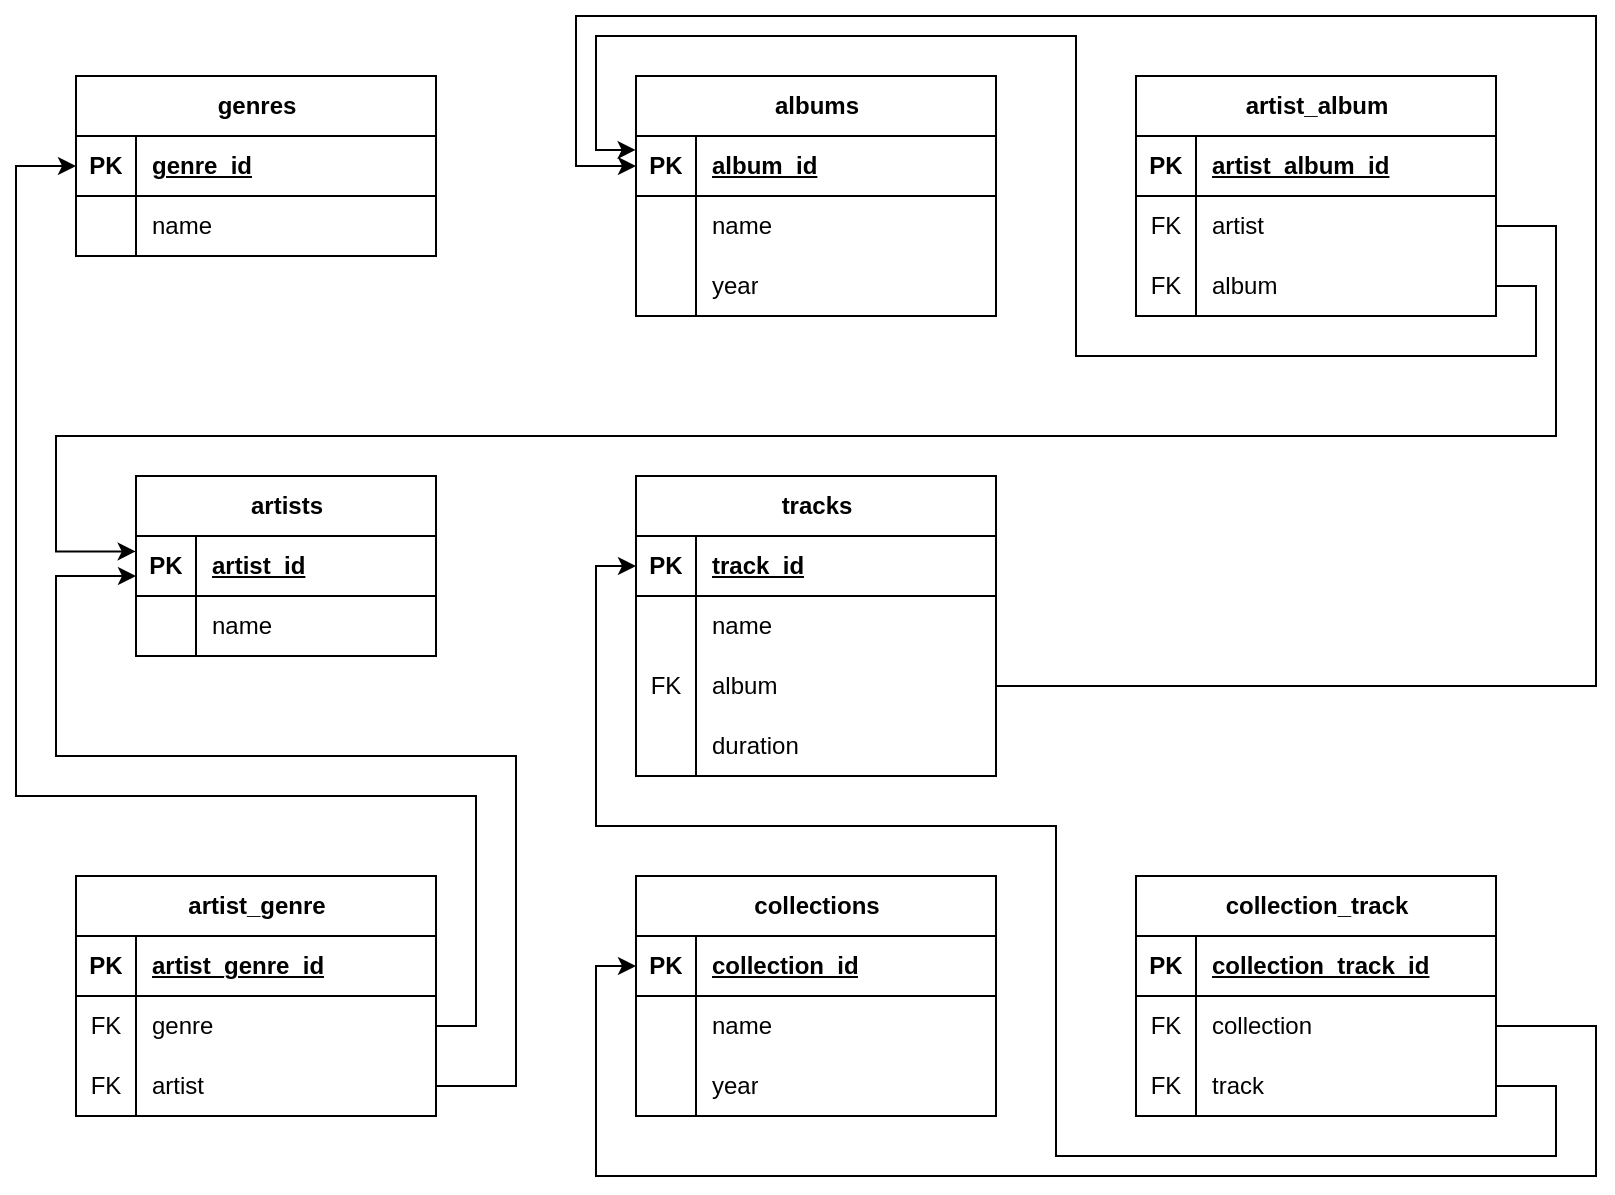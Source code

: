 <mxfile version="21.2.9" type="device">
  <diagram name="Страница 1" id="6DWHCuh9qK4Cy45rPQEL">
    <mxGraphModel dx="1471" dy="796" grid="1" gridSize="10" guides="1" tooltips="1" connect="1" arrows="1" fold="1" page="1" pageScale="1" pageWidth="827" pageHeight="1169" math="0" shadow="0">
      <root>
        <mxCell id="0" />
        <mxCell id="1" parent="0" />
        <mxCell id="TyyyMlsV3n_MNofyYm4J-1" value="genres" style="shape=table;startSize=30;container=1;collapsible=1;childLayout=tableLayout;fixedRows=1;rowLines=0;fontStyle=1;align=center;resizeLast=1;html=1;" vertex="1" parent="1">
          <mxGeometry x="40" y="40" width="180" height="90" as="geometry" />
        </mxCell>
        <mxCell id="TyyyMlsV3n_MNofyYm4J-2" value="" style="shape=tableRow;horizontal=0;startSize=0;swimlaneHead=0;swimlaneBody=0;fillColor=none;collapsible=0;dropTarget=0;points=[[0,0.5],[1,0.5]];portConstraint=eastwest;top=0;left=0;right=0;bottom=1;" vertex="1" parent="TyyyMlsV3n_MNofyYm4J-1">
          <mxGeometry y="30" width="180" height="30" as="geometry" />
        </mxCell>
        <mxCell id="TyyyMlsV3n_MNofyYm4J-3" value="PK" style="shape=partialRectangle;connectable=0;fillColor=none;top=0;left=0;bottom=0;right=0;fontStyle=1;overflow=hidden;whiteSpace=wrap;html=1;" vertex="1" parent="TyyyMlsV3n_MNofyYm4J-2">
          <mxGeometry width="30" height="30" as="geometry">
            <mxRectangle width="30" height="30" as="alternateBounds" />
          </mxGeometry>
        </mxCell>
        <mxCell id="TyyyMlsV3n_MNofyYm4J-4" value="genre_id" style="shape=partialRectangle;connectable=0;fillColor=none;top=0;left=0;bottom=0;right=0;align=left;spacingLeft=6;fontStyle=5;overflow=hidden;whiteSpace=wrap;html=1;" vertex="1" parent="TyyyMlsV3n_MNofyYm4J-2">
          <mxGeometry x="30" width="150" height="30" as="geometry">
            <mxRectangle width="150" height="30" as="alternateBounds" />
          </mxGeometry>
        </mxCell>
        <mxCell id="TyyyMlsV3n_MNofyYm4J-5" value="" style="shape=tableRow;horizontal=0;startSize=0;swimlaneHead=0;swimlaneBody=0;fillColor=none;collapsible=0;dropTarget=0;points=[[0,0.5],[1,0.5]];portConstraint=eastwest;top=0;left=0;right=0;bottom=0;" vertex="1" parent="TyyyMlsV3n_MNofyYm4J-1">
          <mxGeometry y="60" width="180" height="30" as="geometry" />
        </mxCell>
        <mxCell id="TyyyMlsV3n_MNofyYm4J-6" value="" style="shape=partialRectangle;connectable=0;fillColor=none;top=0;left=0;bottom=0;right=0;editable=1;overflow=hidden;whiteSpace=wrap;html=1;" vertex="1" parent="TyyyMlsV3n_MNofyYm4J-5">
          <mxGeometry width="30" height="30" as="geometry">
            <mxRectangle width="30" height="30" as="alternateBounds" />
          </mxGeometry>
        </mxCell>
        <mxCell id="TyyyMlsV3n_MNofyYm4J-7" value="name" style="shape=partialRectangle;connectable=0;fillColor=none;top=0;left=0;bottom=0;right=0;align=left;spacingLeft=6;overflow=hidden;whiteSpace=wrap;html=1;" vertex="1" parent="TyyyMlsV3n_MNofyYm4J-5">
          <mxGeometry x="30" width="150" height="30" as="geometry">
            <mxRectangle width="150" height="30" as="alternateBounds" />
          </mxGeometry>
        </mxCell>
        <mxCell id="TyyyMlsV3n_MNofyYm4J-14" value="albums" style="shape=table;startSize=30;container=1;collapsible=1;childLayout=tableLayout;fixedRows=1;rowLines=0;fontStyle=1;align=center;resizeLast=1;html=1;" vertex="1" parent="1">
          <mxGeometry x="320" y="40" width="180" height="120" as="geometry" />
        </mxCell>
        <mxCell id="TyyyMlsV3n_MNofyYm4J-15" value="" style="shape=tableRow;horizontal=0;startSize=0;swimlaneHead=0;swimlaneBody=0;fillColor=none;collapsible=0;dropTarget=0;points=[[0,0.5],[1,0.5]];portConstraint=eastwest;top=0;left=0;right=0;bottom=1;" vertex="1" parent="TyyyMlsV3n_MNofyYm4J-14">
          <mxGeometry y="30" width="180" height="30" as="geometry" />
        </mxCell>
        <mxCell id="TyyyMlsV3n_MNofyYm4J-16" value="PK" style="shape=partialRectangle;connectable=0;fillColor=none;top=0;left=0;bottom=0;right=0;fontStyle=1;overflow=hidden;whiteSpace=wrap;html=1;" vertex="1" parent="TyyyMlsV3n_MNofyYm4J-15">
          <mxGeometry width="30" height="30" as="geometry">
            <mxRectangle width="30" height="30" as="alternateBounds" />
          </mxGeometry>
        </mxCell>
        <mxCell id="TyyyMlsV3n_MNofyYm4J-17" value="album_id" style="shape=partialRectangle;connectable=0;fillColor=none;top=0;left=0;bottom=0;right=0;align=left;spacingLeft=6;fontStyle=5;overflow=hidden;whiteSpace=wrap;html=1;" vertex="1" parent="TyyyMlsV3n_MNofyYm4J-15">
          <mxGeometry x="30" width="150" height="30" as="geometry">
            <mxRectangle width="150" height="30" as="alternateBounds" />
          </mxGeometry>
        </mxCell>
        <mxCell id="TyyyMlsV3n_MNofyYm4J-18" value="" style="shape=tableRow;horizontal=0;startSize=0;swimlaneHead=0;swimlaneBody=0;fillColor=none;collapsible=0;dropTarget=0;points=[[0,0.5],[1,0.5]];portConstraint=eastwest;top=0;left=0;right=0;bottom=0;" vertex="1" parent="TyyyMlsV3n_MNofyYm4J-14">
          <mxGeometry y="60" width="180" height="30" as="geometry" />
        </mxCell>
        <mxCell id="TyyyMlsV3n_MNofyYm4J-19" value="" style="shape=partialRectangle;connectable=0;fillColor=none;top=0;left=0;bottom=0;right=0;editable=1;overflow=hidden;whiteSpace=wrap;html=1;" vertex="1" parent="TyyyMlsV3n_MNofyYm4J-18">
          <mxGeometry width="30" height="30" as="geometry">
            <mxRectangle width="30" height="30" as="alternateBounds" />
          </mxGeometry>
        </mxCell>
        <mxCell id="TyyyMlsV3n_MNofyYm4J-20" value="name" style="shape=partialRectangle;connectable=0;fillColor=none;top=0;left=0;bottom=0;right=0;align=left;spacingLeft=6;overflow=hidden;whiteSpace=wrap;html=1;" vertex="1" parent="TyyyMlsV3n_MNofyYm4J-18">
          <mxGeometry x="30" width="150" height="30" as="geometry">
            <mxRectangle width="150" height="30" as="alternateBounds" />
          </mxGeometry>
        </mxCell>
        <mxCell id="TyyyMlsV3n_MNofyYm4J-24" value="" style="shape=tableRow;horizontal=0;startSize=0;swimlaneHead=0;swimlaneBody=0;fillColor=none;collapsible=0;dropTarget=0;points=[[0,0.5],[1,0.5]];portConstraint=eastwest;top=0;left=0;right=0;bottom=0;" vertex="1" parent="TyyyMlsV3n_MNofyYm4J-14">
          <mxGeometry y="90" width="180" height="30" as="geometry" />
        </mxCell>
        <mxCell id="TyyyMlsV3n_MNofyYm4J-25" value="" style="shape=partialRectangle;connectable=0;fillColor=none;top=0;left=0;bottom=0;right=0;editable=1;overflow=hidden;whiteSpace=wrap;html=1;" vertex="1" parent="TyyyMlsV3n_MNofyYm4J-24">
          <mxGeometry width="30" height="30" as="geometry">
            <mxRectangle width="30" height="30" as="alternateBounds" />
          </mxGeometry>
        </mxCell>
        <mxCell id="TyyyMlsV3n_MNofyYm4J-26" value="year" style="shape=partialRectangle;connectable=0;fillColor=none;top=0;left=0;bottom=0;right=0;align=left;spacingLeft=6;overflow=hidden;whiteSpace=wrap;html=1;" vertex="1" parent="TyyyMlsV3n_MNofyYm4J-24">
          <mxGeometry x="30" width="150" height="30" as="geometry">
            <mxRectangle width="150" height="30" as="alternateBounds" />
          </mxGeometry>
        </mxCell>
        <mxCell id="TyyyMlsV3n_MNofyYm4J-27" value="artists" style="shape=table;startSize=30;container=1;collapsible=1;childLayout=tableLayout;fixedRows=1;rowLines=0;fontStyle=1;align=center;resizeLast=1;html=1;" vertex="1" parent="1">
          <mxGeometry x="70" y="240" width="150" height="90" as="geometry" />
        </mxCell>
        <mxCell id="TyyyMlsV3n_MNofyYm4J-28" value="" style="shape=tableRow;horizontal=0;startSize=0;swimlaneHead=0;swimlaneBody=0;fillColor=none;collapsible=0;dropTarget=0;points=[[0,0.5],[1,0.5]];portConstraint=eastwest;top=0;left=0;right=0;bottom=1;" vertex="1" parent="TyyyMlsV3n_MNofyYm4J-27">
          <mxGeometry y="30" width="150" height="30" as="geometry" />
        </mxCell>
        <mxCell id="TyyyMlsV3n_MNofyYm4J-29" value="PK" style="shape=partialRectangle;connectable=0;fillColor=none;top=0;left=0;bottom=0;right=0;fontStyle=1;overflow=hidden;whiteSpace=wrap;html=1;" vertex="1" parent="TyyyMlsV3n_MNofyYm4J-28">
          <mxGeometry width="30" height="30" as="geometry">
            <mxRectangle width="30" height="30" as="alternateBounds" />
          </mxGeometry>
        </mxCell>
        <mxCell id="TyyyMlsV3n_MNofyYm4J-30" value="artist_id" style="shape=partialRectangle;connectable=0;fillColor=none;top=0;left=0;bottom=0;right=0;align=left;spacingLeft=6;fontStyle=5;overflow=hidden;whiteSpace=wrap;html=1;" vertex="1" parent="TyyyMlsV3n_MNofyYm4J-28">
          <mxGeometry x="30" width="120" height="30" as="geometry">
            <mxRectangle width="120" height="30" as="alternateBounds" />
          </mxGeometry>
        </mxCell>
        <mxCell id="TyyyMlsV3n_MNofyYm4J-31" value="" style="shape=tableRow;horizontal=0;startSize=0;swimlaneHead=0;swimlaneBody=0;fillColor=none;collapsible=0;dropTarget=0;points=[[0,0.5],[1,0.5]];portConstraint=eastwest;top=0;left=0;right=0;bottom=0;" vertex="1" parent="TyyyMlsV3n_MNofyYm4J-27">
          <mxGeometry y="60" width="150" height="30" as="geometry" />
        </mxCell>
        <mxCell id="TyyyMlsV3n_MNofyYm4J-32" value="" style="shape=partialRectangle;connectable=0;fillColor=none;top=0;left=0;bottom=0;right=0;editable=1;overflow=hidden;whiteSpace=wrap;html=1;" vertex="1" parent="TyyyMlsV3n_MNofyYm4J-31">
          <mxGeometry width="30" height="30" as="geometry">
            <mxRectangle width="30" height="30" as="alternateBounds" />
          </mxGeometry>
        </mxCell>
        <mxCell id="TyyyMlsV3n_MNofyYm4J-33" value="name" style="shape=partialRectangle;connectable=0;fillColor=none;top=0;left=0;bottom=0;right=0;align=left;spacingLeft=6;overflow=hidden;whiteSpace=wrap;html=1;" vertex="1" parent="TyyyMlsV3n_MNofyYm4J-31">
          <mxGeometry x="30" width="120" height="30" as="geometry">
            <mxRectangle width="120" height="30" as="alternateBounds" />
          </mxGeometry>
        </mxCell>
        <mxCell id="TyyyMlsV3n_MNofyYm4J-40" value="tracks" style="shape=table;startSize=30;container=1;collapsible=1;childLayout=tableLayout;fixedRows=1;rowLines=0;fontStyle=1;align=center;resizeLast=1;html=1;" vertex="1" parent="1">
          <mxGeometry x="320" y="240" width="180" height="150" as="geometry" />
        </mxCell>
        <mxCell id="TyyyMlsV3n_MNofyYm4J-41" value="" style="shape=tableRow;horizontal=0;startSize=0;swimlaneHead=0;swimlaneBody=0;fillColor=none;collapsible=0;dropTarget=0;points=[[0,0.5],[1,0.5]];portConstraint=eastwest;top=0;left=0;right=0;bottom=1;" vertex="1" parent="TyyyMlsV3n_MNofyYm4J-40">
          <mxGeometry y="30" width="180" height="30" as="geometry" />
        </mxCell>
        <mxCell id="TyyyMlsV3n_MNofyYm4J-42" value="PK" style="shape=partialRectangle;connectable=0;fillColor=none;top=0;left=0;bottom=0;right=0;fontStyle=1;overflow=hidden;whiteSpace=wrap;html=1;" vertex="1" parent="TyyyMlsV3n_MNofyYm4J-41">
          <mxGeometry width="30" height="30" as="geometry">
            <mxRectangle width="30" height="30" as="alternateBounds" />
          </mxGeometry>
        </mxCell>
        <mxCell id="TyyyMlsV3n_MNofyYm4J-43" value="track_id" style="shape=partialRectangle;connectable=0;fillColor=none;top=0;left=0;bottom=0;right=0;align=left;spacingLeft=6;fontStyle=5;overflow=hidden;whiteSpace=wrap;html=1;" vertex="1" parent="TyyyMlsV3n_MNofyYm4J-41">
          <mxGeometry x="30" width="150" height="30" as="geometry">
            <mxRectangle width="150" height="30" as="alternateBounds" />
          </mxGeometry>
        </mxCell>
        <mxCell id="TyyyMlsV3n_MNofyYm4J-44" value="" style="shape=tableRow;horizontal=0;startSize=0;swimlaneHead=0;swimlaneBody=0;fillColor=none;collapsible=0;dropTarget=0;points=[[0,0.5],[1,0.5]];portConstraint=eastwest;top=0;left=0;right=0;bottom=0;" vertex="1" parent="TyyyMlsV3n_MNofyYm4J-40">
          <mxGeometry y="60" width="180" height="30" as="geometry" />
        </mxCell>
        <mxCell id="TyyyMlsV3n_MNofyYm4J-45" value="" style="shape=partialRectangle;connectable=0;fillColor=none;top=0;left=0;bottom=0;right=0;editable=1;overflow=hidden;whiteSpace=wrap;html=1;" vertex="1" parent="TyyyMlsV3n_MNofyYm4J-44">
          <mxGeometry width="30" height="30" as="geometry">
            <mxRectangle width="30" height="30" as="alternateBounds" />
          </mxGeometry>
        </mxCell>
        <mxCell id="TyyyMlsV3n_MNofyYm4J-46" value="name" style="shape=partialRectangle;connectable=0;fillColor=none;top=0;left=0;bottom=0;right=0;align=left;spacingLeft=6;overflow=hidden;whiteSpace=wrap;html=1;" vertex="1" parent="TyyyMlsV3n_MNofyYm4J-44">
          <mxGeometry x="30" width="150" height="30" as="geometry">
            <mxRectangle width="150" height="30" as="alternateBounds" />
          </mxGeometry>
        </mxCell>
        <mxCell id="TyyyMlsV3n_MNofyYm4J-47" value="" style="shape=tableRow;horizontal=0;startSize=0;swimlaneHead=0;swimlaneBody=0;fillColor=none;collapsible=0;dropTarget=0;points=[[0,0.5],[1,0.5]];portConstraint=eastwest;top=0;left=0;right=0;bottom=0;" vertex="1" parent="TyyyMlsV3n_MNofyYm4J-40">
          <mxGeometry y="90" width="180" height="30" as="geometry" />
        </mxCell>
        <mxCell id="TyyyMlsV3n_MNofyYm4J-48" value="FK" style="shape=partialRectangle;connectable=0;fillColor=none;top=0;left=0;bottom=0;right=0;editable=1;overflow=hidden;whiteSpace=wrap;html=1;" vertex="1" parent="TyyyMlsV3n_MNofyYm4J-47">
          <mxGeometry width="30" height="30" as="geometry">
            <mxRectangle width="30" height="30" as="alternateBounds" />
          </mxGeometry>
        </mxCell>
        <mxCell id="TyyyMlsV3n_MNofyYm4J-49" value="album" style="shape=partialRectangle;connectable=0;fillColor=none;top=0;left=0;bottom=0;right=0;align=left;spacingLeft=6;overflow=hidden;whiteSpace=wrap;html=1;" vertex="1" parent="TyyyMlsV3n_MNofyYm4J-47">
          <mxGeometry x="30" width="150" height="30" as="geometry">
            <mxRectangle width="150" height="30" as="alternateBounds" />
          </mxGeometry>
        </mxCell>
        <mxCell id="TyyyMlsV3n_MNofyYm4J-50" value="" style="shape=tableRow;horizontal=0;startSize=0;swimlaneHead=0;swimlaneBody=0;fillColor=none;collapsible=0;dropTarget=0;points=[[0,0.5],[1,0.5]];portConstraint=eastwest;top=0;left=0;right=0;bottom=0;" vertex="1" parent="TyyyMlsV3n_MNofyYm4J-40">
          <mxGeometry y="120" width="180" height="30" as="geometry" />
        </mxCell>
        <mxCell id="TyyyMlsV3n_MNofyYm4J-51" value="" style="shape=partialRectangle;connectable=0;fillColor=none;top=0;left=0;bottom=0;right=0;editable=1;overflow=hidden;whiteSpace=wrap;html=1;" vertex="1" parent="TyyyMlsV3n_MNofyYm4J-50">
          <mxGeometry width="30" height="30" as="geometry">
            <mxRectangle width="30" height="30" as="alternateBounds" />
          </mxGeometry>
        </mxCell>
        <mxCell id="TyyyMlsV3n_MNofyYm4J-52" value="duration" style="shape=partialRectangle;connectable=0;fillColor=none;top=0;left=0;bottom=0;right=0;align=left;spacingLeft=6;overflow=hidden;whiteSpace=wrap;html=1;" vertex="1" parent="TyyyMlsV3n_MNofyYm4J-50">
          <mxGeometry x="30" width="150" height="30" as="geometry">
            <mxRectangle width="150" height="30" as="alternateBounds" />
          </mxGeometry>
        </mxCell>
        <mxCell id="TyyyMlsV3n_MNofyYm4J-60" style="edgeStyle=orthogonalEdgeStyle;rounded=0;orthogonalLoop=1;jettySize=auto;html=1;entryX=0;entryY=0.5;entryDx=0;entryDy=0;exitX=1;exitY=0.5;exitDx=0;exitDy=0;" edge="1" parent="1" source="TyyyMlsV3n_MNofyYm4J-47" target="TyyyMlsV3n_MNofyYm4J-15">
          <mxGeometry relative="1" as="geometry">
            <Array as="points">
              <mxPoint x="800" y="345" />
              <mxPoint x="800" y="10" />
              <mxPoint x="290" y="10" />
              <mxPoint x="290" y="85" />
            </Array>
          </mxGeometry>
        </mxCell>
        <mxCell id="TyyyMlsV3n_MNofyYm4J-62" style="edgeStyle=orthogonalEdgeStyle;rounded=0;orthogonalLoop=1;jettySize=auto;html=1;entryX=0;entryY=0.5;entryDx=0;entryDy=0;exitX=1;exitY=0.5;exitDx=0;exitDy=0;" edge="1" parent="1" source="TyyyMlsV3n_MNofyYm4J-67" target="TyyyMlsV3n_MNofyYm4J-2">
          <mxGeometry relative="1" as="geometry">
            <mxPoint x="260" y="370" as="sourcePoint" />
            <Array as="points">
              <mxPoint x="240" y="515" />
              <mxPoint x="240" y="400" />
              <mxPoint x="10" y="400" />
              <mxPoint x="10" y="85" />
            </Array>
          </mxGeometry>
        </mxCell>
        <mxCell id="TyyyMlsV3n_MNofyYm4J-63" value="artist_genre" style="shape=table;startSize=30;container=1;collapsible=1;childLayout=tableLayout;fixedRows=1;rowLines=0;fontStyle=1;align=center;resizeLast=1;html=1;" vertex="1" parent="1">
          <mxGeometry x="40" y="440" width="180" height="120" as="geometry" />
        </mxCell>
        <mxCell id="TyyyMlsV3n_MNofyYm4J-64" value="" style="shape=tableRow;horizontal=0;startSize=0;swimlaneHead=0;swimlaneBody=0;fillColor=none;collapsible=0;dropTarget=0;points=[[0,0.5],[1,0.5]];portConstraint=eastwest;top=0;left=0;right=0;bottom=1;" vertex="1" parent="TyyyMlsV3n_MNofyYm4J-63">
          <mxGeometry y="30" width="180" height="30" as="geometry" />
        </mxCell>
        <mxCell id="TyyyMlsV3n_MNofyYm4J-65" value="PK" style="shape=partialRectangle;connectable=0;fillColor=none;top=0;left=0;bottom=0;right=0;fontStyle=1;overflow=hidden;whiteSpace=wrap;html=1;" vertex="1" parent="TyyyMlsV3n_MNofyYm4J-64">
          <mxGeometry width="30" height="30" as="geometry">
            <mxRectangle width="30" height="30" as="alternateBounds" />
          </mxGeometry>
        </mxCell>
        <mxCell id="TyyyMlsV3n_MNofyYm4J-66" value="artist_genre_id" style="shape=partialRectangle;connectable=0;fillColor=none;top=0;left=0;bottom=0;right=0;align=left;spacingLeft=6;fontStyle=5;overflow=hidden;whiteSpace=wrap;html=1;" vertex="1" parent="TyyyMlsV3n_MNofyYm4J-64">
          <mxGeometry x="30" width="150" height="30" as="geometry">
            <mxRectangle width="150" height="30" as="alternateBounds" />
          </mxGeometry>
        </mxCell>
        <mxCell id="TyyyMlsV3n_MNofyYm4J-67" value="" style="shape=tableRow;horizontal=0;startSize=0;swimlaneHead=0;swimlaneBody=0;fillColor=none;collapsible=0;dropTarget=0;points=[[0,0.5],[1,0.5]];portConstraint=eastwest;top=0;left=0;right=0;bottom=0;" vertex="1" parent="TyyyMlsV3n_MNofyYm4J-63">
          <mxGeometry y="60" width="180" height="30" as="geometry" />
        </mxCell>
        <mxCell id="TyyyMlsV3n_MNofyYm4J-68" value="FK" style="shape=partialRectangle;connectable=0;fillColor=none;top=0;left=0;bottom=0;right=0;editable=1;overflow=hidden;whiteSpace=wrap;html=1;" vertex="1" parent="TyyyMlsV3n_MNofyYm4J-67">
          <mxGeometry width="30" height="30" as="geometry">
            <mxRectangle width="30" height="30" as="alternateBounds" />
          </mxGeometry>
        </mxCell>
        <mxCell id="TyyyMlsV3n_MNofyYm4J-69" value="genre" style="shape=partialRectangle;connectable=0;fillColor=none;top=0;left=0;bottom=0;right=0;align=left;spacingLeft=6;overflow=hidden;whiteSpace=wrap;html=1;" vertex="1" parent="TyyyMlsV3n_MNofyYm4J-67">
          <mxGeometry x="30" width="150" height="30" as="geometry">
            <mxRectangle width="150" height="30" as="alternateBounds" />
          </mxGeometry>
        </mxCell>
        <mxCell id="TyyyMlsV3n_MNofyYm4J-76" value="" style="shape=tableRow;horizontal=0;startSize=0;swimlaneHead=0;swimlaneBody=0;fillColor=none;collapsible=0;dropTarget=0;points=[[0,0.5],[1,0.5]];portConstraint=eastwest;top=0;left=0;right=0;bottom=0;" vertex="1" parent="TyyyMlsV3n_MNofyYm4J-63">
          <mxGeometry y="90" width="180" height="30" as="geometry" />
        </mxCell>
        <mxCell id="TyyyMlsV3n_MNofyYm4J-77" value="FK" style="shape=partialRectangle;connectable=0;fillColor=none;top=0;left=0;bottom=0;right=0;editable=1;overflow=hidden;whiteSpace=wrap;html=1;" vertex="1" parent="TyyyMlsV3n_MNofyYm4J-76">
          <mxGeometry width="30" height="30" as="geometry">
            <mxRectangle width="30" height="30" as="alternateBounds" />
          </mxGeometry>
        </mxCell>
        <mxCell id="TyyyMlsV3n_MNofyYm4J-78" value="artist" style="shape=partialRectangle;connectable=0;fillColor=none;top=0;left=0;bottom=0;right=0;align=left;spacingLeft=6;overflow=hidden;whiteSpace=wrap;html=1;" vertex="1" parent="TyyyMlsV3n_MNofyYm4J-76">
          <mxGeometry x="30" width="150" height="30" as="geometry">
            <mxRectangle width="150" height="30" as="alternateBounds" />
          </mxGeometry>
        </mxCell>
        <mxCell id="TyyyMlsV3n_MNofyYm4J-80" style="edgeStyle=orthogonalEdgeStyle;rounded=0;orthogonalLoop=1;jettySize=auto;html=1;exitX=1;exitY=0.5;exitDx=0;exitDy=0;" edge="1" parent="1" source="TyyyMlsV3n_MNofyYm4J-76">
          <mxGeometry relative="1" as="geometry">
            <mxPoint x="70" y="290" as="targetPoint" />
            <Array as="points">
              <mxPoint x="260" y="545" />
              <mxPoint x="260" y="380" />
              <mxPoint x="30" y="380" />
              <mxPoint x="30" y="290" />
              <mxPoint x="70" y="290" />
            </Array>
          </mxGeometry>
        </mxCell>
        <mxCell id="TyyyMlsV3n_MNofyYm4J-81" value="artist_album" style="shape=table;startSize=30;container=1;collapsible=1;childLayout=tableLayout;fixedRows=1;rowLines=0;fontStyle=1;align=center;resizeLast=1;html=1;" vertex="1" parent="1">
          <mxGeometry x="570" y="40" width="180" height="120" as="geometry" />
        </mxCell>
        <mxCell id="TyyyMlsV3n_MNofyYm4J-82" value="" style="shape=tableRow;horizontal=0;startSize=0;swimlaneHead=0;swimlaneBody=0;fillColor=none;collapsible=0;dropTarget=0;points=[[0,0.5],[1,0.5]];portConstraint=eastwest;top=0;left=0;right=0;bottom=1;" vertex="1" parent="TyyyMlsV3n_MNofyYm4J-81">
          <mxGeometry y="30" width="180" height="30" as="geometry" />
        </mxCell>
        <mxCell id="TyyyMlsV3n_MNofyYm4J-83" value="PK" style="shape=partialRectangle;connectable=0;fillColor=none;top=0;left=0;bottom=0;right=0;fontStyle=1;overflow=hidden;whiteSpace=wrap;html=1;" vertex="1" parent="TyyyMlsV3n_MNofyYm4J-82">
          <mxGeometry width="30" height="30" as="geometry">
            <mxRectangle width="30" height="30" as="alternateBounds" />
          </mxGeometry>
        </mxCell>
        <mxCell id="TyyyMlsV3n_MNofyYm4J-84" value="artist_album_id" style="shape=partialRectangle;connectable=0;fillColor=none;top=0;left=0;bottom=0;right=0;align=left;spacingLeft=6;fontStyle=5;overflow=hidden;whiteSpace=wrap;html=1;" vertex="1" parent="TyyyMlsV3n_MNofyYm4J-82">
          <mxGeometry x="30" width="150" height="30" as="geometry">
            <mxRectangle width="150" height="30" as="alternateBounds" />
          </mxGeometry>
        </mxCell>
        <mxCell id="TyyyMlsV3n_MNofyYm4J-85" value="" style="shape=tableRow;horizontal=0;startSize=0;swimlaneHead=0;swimlaneBody=0;fillColor=none;collapsible=0;dropTarget=0;points=[[0,0.5],[1,0.5]];portConstraint=eastwest;top=0;left=0;right=0;bottom=0;" vertex="1" parent="TyyyMlsV3n_MNofyYm4J-81">
          <mxGeometry y="60" width="180" height="30" as="geometry" />
        </mxCell>
        <mxCell id="TyyyMlsV3n_MNofyYm4J-86" value="FK" style="shape=partialRectangle;connectable=0;fillColor=none;top=0;left=0;bottom=0;right=0;editable=1;overflow=hidden;whiteSpace=wrap;html=1;" vertex="1" parent="TyyyMlsV3n_MNofyYm4J-85">
          <mxGeometry width="30" height="30" as="geometry">
            <mxRectangle width="30" height="30" as="alternateBounds" />
          </mxGeometry>
        </mxCell>
        <mxCell id="TyyyMlsV3n_MNofyYm4J-87" value="artist" style="shape=partialRectangle;connectable=0;fillColor=none;top=0;left=0;bottom=0;right=0;align=left;spacingLeft=6;overflow=hidden;whiteSpace=wrap;html=1;" vertex="1" parent="TyyyMlsV3n_MNofyYm4J-85">
          <mxGeometry x="30" width="150" height="30" as="geometry">
            <mxRectangle width="150" height="30" as="alternateBounds" />
          </mxGeometry>
        </mxCell>
        <mxCell id="TyyyMlsV3n_MNofyYm4J-88" value="" style="shape=tableRow;horizontal=0;startSize=0;swimlaneHead=0;swimlaneBody=0;fillColor=none;collapsible=0;dropTarget=0;points=[[0,0.5],[1,0.5]];portConstraint=eastwest;top=0;left=0;right=0;bottom=0;" vertex="1" parent="TyyyMlsV3n_MNofyYm4J-81">
          <mxGeometry y="90" width="180" height="30" as="geometry" />
        </mxCell>
        <mxCell id="TyyyMlsV3n_MNofyYm4J-89" value="FK" style="shape=partialRectangle;connectable=0;fillColor=none;top=0;left=0;bottom=0;right=0;editable=1;overflow=hidden;whiteSpace=wrap;html=1;" vertex="1" parent="TyyyMlsV3n_MNofyYm4J-88">
          <mxGeometry width="30" height="30" as="geometry">
            <mxRectangle width="30" height="30" as="alternateBounds" />
          </mxGeometry>
        </mxCell>
        <mxCell id="TyyyMlsV3n_MNofyYm4J-90" value="album" style="shape=partialRectangle;connectable=0;fillColor=none;top=0;left=0;bottom=0;right=0;align=left;spacingLeft=6;overflow=hidden;whiteSpace=wrap;html=1;" vertex="1" parent="TyyyMlsV3n_MNofyYm4J-88">
          <mxGeometry x="30" width="150" height="30" as="geometry">
            <mxRectangle width="150" height="30" as="alternateBounds" />
          </mxGeometry>
        </mxCell>
        <mxCell id="TyyyMlsV3n_MNofyYm4J-94" style="edgeStyle=orthogonalEdgeStyle;rounded=0;orthogonalLoop=1;jettySize=auto;html=1;exitX=1;exitY=0.5;exitDx=0;exitDy=0;entryX=-0.001;entryY=0.258;entryDx=0;entryDy=0;entryPerimeter=0;" edge="1" parent="1" source="TyyyMlsV3n_MNofyYm4J-85" target="TyyyMlsV3n_MNofyYm4J-28">
          <mxGeometry relative="1" as="geometry">
            <Array as="points">
              <mxPoint x="780" y="115" />
              <mxPoint x="780" y="220" />
              <mxPoint x="30" y="220" />
              <mxPoint x="30" y="278" />
            </Array>
          </mxGeometry>
        </mxCell>
        <mxCell id="TyyyMlsV3n_MNofyYm4J-95" style="edgeStyle=orthogonalEdgeStyle;rounded=0;orthogonalLoop=1;jettySize=auto;html=1;exitX=1;exitY=0.5;exitDx=0;exitDy=0;entryX=-0.001;entryY=0.233;entryDx=0;entryDy=0;entryPerimeter=0;" edge="1" parent="1" source="TyyyMlsV3n_MNofyYm4J-88" target="TyyyMlsV3n_MNofyYm4J-15">
          <mxGeometry relative="1" as="geometry">
            <Array as="points">
              <mxPoint x="770" y="145" />
              <mxPoint x="770" y="180" />
              <mxPoint x="540" y="180" />
              <mxPoint x="540" y="20" />
              <mxPoint x="300" y="20" />
              <mxPoint x="300" y="77" />
            </Array>
          </mxGeometry>
        </mxCell>
        <mxCell id="TyyyMlsV3n_MNofyYm4J-96" value="collections" style="shape=table;startSize=30;container=1;collapsible=1;childLayout=tableLayout;fixedRows=1;rowLines=0;fontStyle=1;align=center;resizeLast=1;html=1;" vertex="1" parent="1">
          <mxGeometry x="320" y="440" width="180" height="120" as="geometry" />
        </mxCell>
        <mxCell id="TyyyMlsV3n_MNofyYm4J-97" value="" style="shape=tableRow;horizontal=0;startSize=0;swimlaneHead=0;swimlaneBody=0;fillColor=none;collapsible=0;dropTarget=0;points=[[0,0.5],[1,0.5]];portConstraint=eastwest;top=0;left=0;right=0;bottom=1;" vertex="1" parent="TyyyMlsV3n_MNofyYm4J-96">
          <mxGeometry y="30" width="180" height="30" as="geometry" />
        </mxCell>
        <mxCell id="TyyyMlsV3n_MNofyYm4J-98" value="PK" style="shape=partialRectangle;connectable=0;fillColor=none;top=0;left=0;bottom=0;right=0;fontStyle=1;overflow=hidden;whiteSpace=wrap;html=1;" vertex="1" parent="TyyyMlsV3n_MNofyYm4J-97">
          <mxGeometry width="30" height="30" as="geometry">
            <mxRectangle width="30" height="30" as="alternateBounds" />
          </mxGeometry>
        </mxCell>
        <mxCell id="TyyyMlsV3n_MNofyYm4J-99" value="collection_id" style="shape=partialRectangle;connectable=0;fillColor=none;top=0;left=0;bottom=0;right=0;align=left;spacingLeft=6;fontStyle=5;overflow=hidden;whiteSpace=wrap;html=1;" vertex="1" parent="TyyyMlsV3n_MNofyYm4J-97">
          <mxGeometry x="30" width="150" height="30" as="geometry">
            <mxRectangle width="150" height="30" as="alternateBounds" />
          </mxGeometry>
        </mxCell>
        <mxCell id="TyyyMlsV3n_MNofyYm4J-100" value="" style="shape=tableRow;horizontal=0;startSize=0;swimlaneHead=0;swimlaneBody=0;fillColor=none;collapsible=0;dropTarget=0;points=[[0,0.5],[1,0.5]];portConstraint=eastwest;top=0;left=0;right=0;bottom=0;" vertex="1" parent="TyyyMlsV3n_MNofyYm4J-96">
          <mxGeometry y="60" width="180" height="30" as="geometry" />
        </mxCell>
        <mxCell id="TyyyMlsV3n_MNofyYm4J-101" value="" style="shape=partialRectangle;connectable=0;fillColor=none;top=0;left=0;bottom=0;right=0;editable=1;overflow=hidden;whiteSpace=wrap;html=1;" vertex="1" parent="TyyyMlsV3n_MNofyYm4J-100">
          <mxGeometry width="30" height="30" as="geometry">
            <mxRectangle width="30" height="30" as="alternateBounds" />
          </mxGeometry>
        </mxCell>
        <mxCell id="TyyyMlsV3n_MNofyYm4J-102" value="name" style="shape=partialRectangle;connectable=0;fillColor=none;top=0;left=0;bottom=0;right=0;align=left;spacingLeft=6;overflow=hidden;whiteSpace=wrap;html=1;" vertex="1" parent="TyyyMlsV3n_MNofyYm4J-100">
          <mxGeometry x="30" width="150" height="30" as="geometry">
            <mxRectangle width="150" height="30" as="alternateBounds" />
          </mxGeometry>
        </mxCell>
        <mxCell id="TyyyMlsV3n_MNofyYm4J-103" value="" style="shape=tableRow;horizontal=0;startSize=0;swimlaneHead=0;swimlaneBody=0;fillColor=none;collapsible=0;dropTarget=0;points=[[0,0.5],[1,0.5]];portConstraint=eastwest;top=0;left=0;right=0;bottom=0;" vertex="1" parent="TyyyMlsV3n_MNofyYm4J-96">
          <mxGeometry y="90" width="180" height="30" as="geometry" />
        </mxCell>
        <mxCell id="TyyyMlsV3n_MNofyYm4J-104" value="" style="shape=partialRectangle;connectable=0;fillColor=none;top=0;left=0;bottom=0;right=0;editable=1;overflow=hidden;whiteSpace=wrap;html=1;" vertex="1" parent="TyyyMlsV3n_MNofyYm4J-103">
          <mxGeometry width="30" height="30" as="geometry">
            <mxRectangle width="30" height="30" as="alternateBounds" />
          </mxGeometry>
        </mxCell>
        <mxCell id="TyyyMlsV3n_MNofyYm4J-105" value="year" style="shape=partialRectangle;connectable=0;fillColor=none;top=0;left=0;bottom=0;right=0;align=left;spacingLeft=6;overflow=hidden;whiteSpace=wrap;html=1;" vertex="1" parent="TyyyMlsV3n_MNofyYm4J-103">
          <mxGeometry x="30" width="150" height="30" as="geometry">
            <mxRectangle width="150" height="30" as="alternateBounds" />
          </mxGeometry>
        </mxCell>
        <mxCell id="TyyyMlsV3n_MNofyYm4J-109" value="collection_track" style="shape=table;startSize=30;container=1;collapsible=1;childLayout=tableLayout;fixedRows=1;rowLines=0;fontStyle=1;align=center;resizeLast=1;html=1;" vertex="1" parent="1">
          <mxGeometry x="570" y="440" width="180" height="120" as="geometry" />
        </mxCell>
        <mxCell id="TyyyMlsV3n_MNofyYm4J-110" value="" style="shape=tableRow;horizontal=0;startSize=0;swimlaneHead=0;swimlaneBody=0;fillColor=none;collapsible=0;dropTarget=0;points=[[0,0.5],[1,0.5]];portConstraint=eastwest;top=0;left=0;right=0;bottom=1;" vertex="1" parent="TyyyMlsV3n_MNofyYm4J-109">
          <mxGeometry y="30" width="180" height="30" as="geometry" />
        </mxCell>
        <mxCell id="TyyyMlsV3n_MNofyYm4J-111" value="PK" style="shape=partialRectangle;connectable=0;fillColor=none;top=0;left=0;bottom=0;right=0;fontStyle=1;overflow=hidden;whiteSpace=wrap;html=1;" vertex="1" parent="TyyyMlsV3n_MNofyYm4J-110">
          <mxGeometry width="30" height="30" as="geometry">
            <mxRectangle width="30" height="30" as="alternateBounds" />
          </mxGeometry>
        </mxCell>
        <mxCell id="TyyyMlsV3n_MNofyYm4J-112" value="collection_track_id" style="shape=partialRectangle;connectable=0;fillColor=none;top=0;left=0;bottom=0;right=0;align=left;spacingLeft=6;fontStyle=5;overflow=hidden;whiteSpace=wrap;html=1;" vertex="1" parent="TyyyMlsV3n_MNofyYm4J-110">
          <mxGeometry x="30" width="150" height="30" as="geometry">
            <mxRectangle width="150" height="30" as="alternateBounds" />
          </mxGeometry>
        </mxCell>
        <mxCell id="TyyyMlsV3n_MNofyYm4J-113" value="" style="shape=tableRow;horizontal=0;startSize=0;swimlaneHead=0;swimlaneBody=0;fillColor=none;collapsible=0;dropTarget=0;points=[[0,0.5],[1,0.5]];portConstraint=eastwest;top=0;left=0;right=0;bottom=0;" vertex="1" parent="TyyyMlsV3n_MNofyYm4J-109">
          <mxGeometry y="60" width="180" height="30" as="geometry" />
        </mxCell>
        <mxCell id="TyyyMlsV3n_MNofyYm4J-114" value="FK" style="shape=partialRectangle;connectable=0;fillColor=none;top=0;left=0;bottom=0;right=0;editable=1;overflow=hidden;whiteSpace=wrap;html=1;" vertex="1" parent="TyyyMlsV3n_MNofyYm4J-113">
          <mxGeometry width="30" height="30" as="geometry">
            <mxRectangle width="30" height="30" as="alternateBounds" />
          </mxGeometry>
        </mxCell>
        <mxCell id="TyyyMlsV3n_MNofyYm4J-115" value="collection" style="shape=partialRectangle;connectable=0;fillColor=none;top=0;left=0;bottom=0;right=0;align=left;spacingLeft=6;overflow=hidden;whiteSpace=wrap;html=1;" vertex="1" parent="TyyyMlsV3n_MNofyYm4J-113">
          <mxGeometry x="30" width="150" height="30" as="geometry">
            <mxRectangle width="150" height="30" as="alternateBounds" />
          </mxGeometry>
        </mxCell>
        <mxCell id="TyyyMlsV3n_MNofyYm4J-116" value="" style="shape=tableRow;horizontal=0;startSize=0;swimlaneHead=0;swimlaneBody=0;fillColor=none;collapsible=0;dropTarget=0;points=[[0,0.5],[1,0.5]];portConstraint=eastwest;top=0;left=0;right=0;bottom=0;" vertex="1" parent="TyyyMlsV3n_MNofyYm4J-109">
          <mxGeometry y="90" width="180" height="30" as="geometry" />
        </mxCell>
        <mxCell id="TyyyMlsV3n_MNofyYm4J-117" value="FK" style="shape=partialRectangle;connectable=0;fillColor=none;top=0;left=0;bottom=0;right=0;editable=1;overflow=hidden;whiteSpace=wrap;html=1;" vertex="1" parent="TyyyMlsV3n_MNofyYm4J-116">
          <mxGeometry width="30" height="30" as="geometry">
            <mxRectangle width="30" height="30" as="alternateBounds" />
          </mxGeometry>
        </mxCell>
        <mxCell id="TyyyMlsV3n_MNofyYm4J-118" value="track" style="shape=partialRectangle;connectable=0;fillColor=none;top=0;left=0;bottom=0;right=0;align=left;spacingLeft=6;overflow=hidden;whiteSpace=wrap;html=1;" vertex="1" parent="TyyyMlsV3n_MNofyYm4J-116">
          <mxGeometry x="30" width="150" height="30" as="geometry">
            <mxRectangle width="150" height="30" as="alternateBounds" />
          </mxGeometry>
        </mxCell>
        <mxCell id="TyyyMlsV3n_MNofyYm4J-122" style="edgeStyle=orthogonalEdgeStyle;rounded=0;orthogonalLoop=1;jettySize=auto;html=1;exitX=1;exitY=0.5;exitDx=0;exitDy=0;entryX=0;entryY=0.5;entryDx=0;entryDy=0;" edge="1" parent="1" source="TyyyMlsV3n_MNofyYm4J-113" target="TyyyMlsV3n_MNofyYm4J-97">
          <mxGeometry relative="1" as="geometry">
            <Array as="points">
              <mxPoint x="800" y="515" />
              <mxPoint x="800" y="590" />
              <mxPoint x="300" y="590" />
              <mxPoint x="300" y="485" />
            </Array>
          </mxGeometry>
        </mxCell>
        <mxCell id="TyyyMlsV3n_MNofyYm4J-123" style="edgeStyle=orthogonalEdgeStyle;rounded=0;orthogonalLoop=1;jettySize=auto;html=1;exitX=1;exitY=0.5;exitDx=0;exitDy=0;entryX=0;entryY=0.5;entryDx=0;entryDy=0;" edge="1" parent="1" source="TyyyMlsV3n_MNofyYm4J-116" target="TyyyMlsV3n_MNofyYm4J-41">
          <mxGeometry relative="1" as="geometry">
            <Array as="points">
              <mxPoint x="780" y="545" />
              <mxPoint x="780" y="580" />
              <mxPoint x="530" y="580" />
              <mxPoint x="530" y="415" />
              <mxPoint x="300" y="415" />
              <mxPoint x="300" y="285" />
            </Array>
          </mxGeometry>
        </mxCell>
      </root>
    </mxGraphModel>
  </diagram>
</mxfile>
